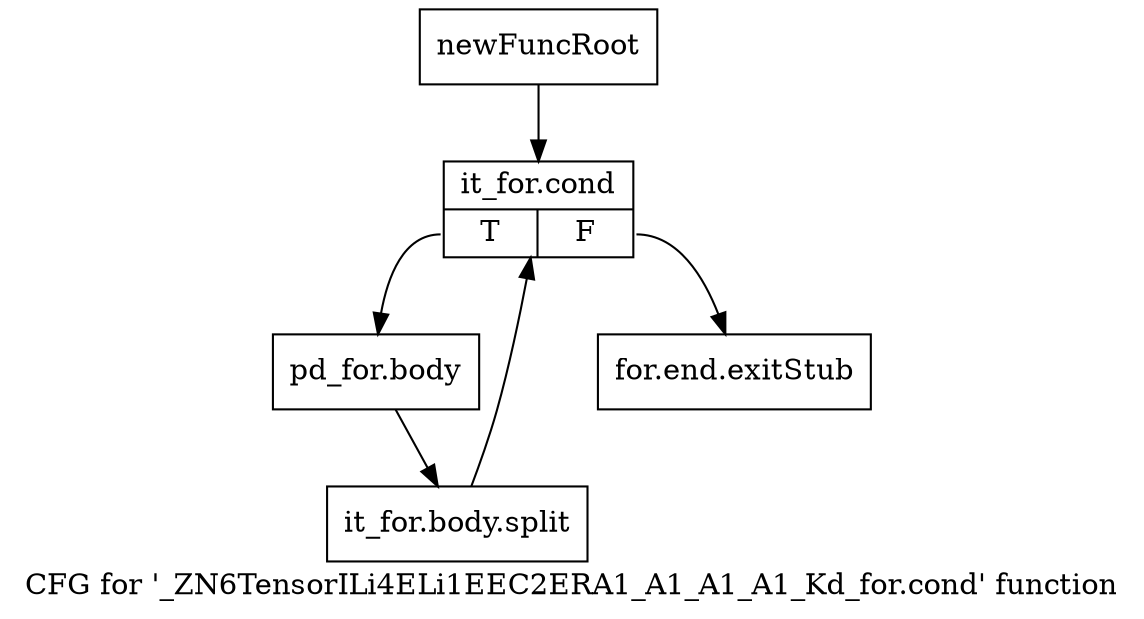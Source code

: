 digraph "CFG for '_ZN6TensorILi4ELi1EEC2ERA1_A1_A1_A1_Kd_for.cond' function" {
	label="CFG for '_ZN6TensorILi4ELi1EEC2ERA1_A1_A1_A1_Kd_for.cond' function";

	Node0x976e110 [shape=record,label="{newFuncRoot}"];
	Node0x976e110 -> Node0x976e1b0;
	Node0x976e160 [shape=record,label="{for.end.exitStub}"];
	Node0x976e1b0 [shape=record,label="{it_for.cond|{<s0>T|<s1>F}}"];
	Node0x976e1b0:s0 -> Node0x976e200;
	Node0x976e1b0:s1 -> Node0x976e160;
	Node0x976e200 [shape=record,label="{pd_for.body}"];
	Node0x976e200 -> Node0xab64260;
	Node0xab64260 [shape=record,label="{it_for.body.split}"];
	Node0xab64260 -> Node0x976e1b0;
}
